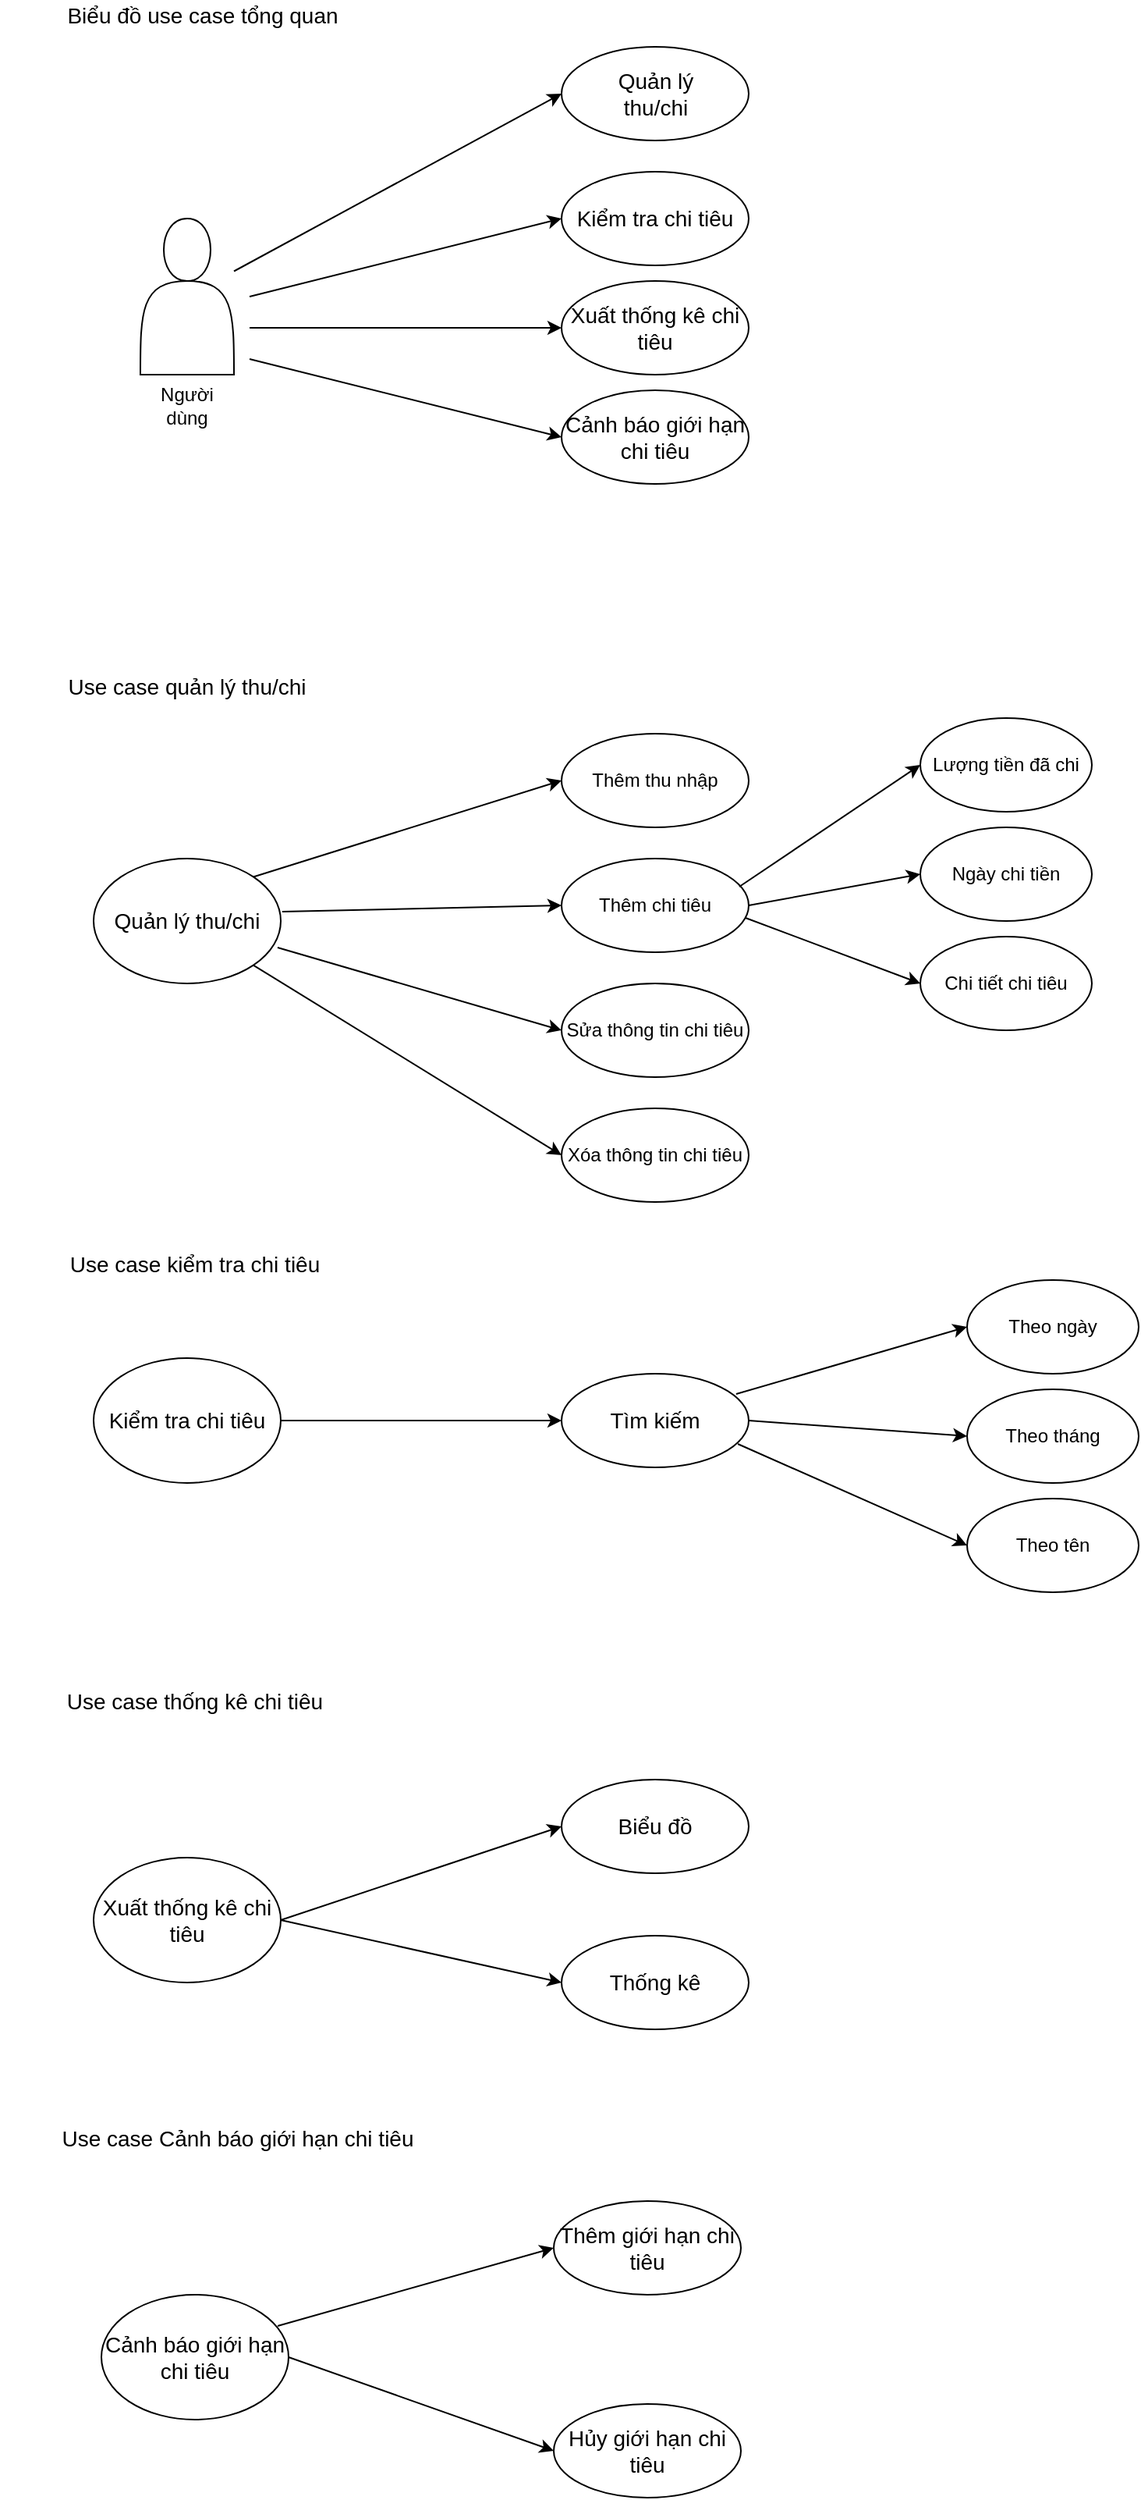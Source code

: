 <mxfile version="14.7.0" type="github"><diagram id="ayI-DmzHFY0X1hA3erkS" name="Page-1"><mxGraphModel dx="866" dy="522" grid="1" gridSize="10" guides="1" tooltips="1" connect="1" arrows="1" fold="1" page="1" pageScale="1" pageWidth="1000" pageHeight="2200" math="0" shadow="0"><root><mxCell id="0"/><mxCell id="1" parent="0"/><mxCell id="M1myHu0ja1iW1hB-PIuA-4" value="" style="shape=actor;whiteSpace=wrap;html=1;" vertex="1" parent="1"><mxGeometry x="130" y="160" width="60" height="100" as="geometry"/></mxCell><mxCell id="M1myHu0ja1iW1hB-PIuA-5" value="Người dùng" style="text;html=1;strokeColor=none;fillColor=none;align=center;verticalAlign=middle;whiteSpace=wrap;rounded=0;" vertex="1" parent="1"><mxGeometry x="140" y="270" width="40" height="20" as="geometry"/></mxCell><mxCell id="M1myHu0ja1iW1hB-PIuA-7" value="" style="endArrow=classic;html=1;" edge="1" parent="1" source="M1myHu0ja1iW1hB-PIuA-4"><mxGeometry width="50" height="50" relative="1" as="geometry"><mxPoint x="190" y="220" as="sourcePoint"/><mxPoint x="400" y="80" as="targetPoint"/></mxGeometry></mxCell><mxCell id="M1myHu0ja1iW1hB-PIuA-8" value="" style="ellipse;whiteSpace=wrap;html=1;" vertex="1" parent="1"><mxGeometry x="400" y="50" width="120" height="60" as="geometry"/></mxCell><mxCell id="M1myHu0ja1iW1hB-PIuA-11" value="&lt;span style=&quot;font-size: 14px&quot;&gt;Quản lý thu/chi&lt;/span&gt;" style="text;html=1;strokeColor=none;fillColor=none;align=center;verticalAlign=middle;whiteSpace=wrap;rounded=0;" vertex="1" parent="1"><mxGeometry x="422.5" y="70" width="75" height="20" as="geometry"/></mxCell><mxCell id="M1myHu0ja1iW1hB-PIuA-14" value="" style="endArrow=classic;html=1;" edge="1" parent="1"><mxGeometry width="50" height="50" relative="1" as="geometry"><mxPoint x="200" y="210" as="sourcePoint"/><mxPoint x="400" y="160" as="targetPoint"/></mxGeometry></mxCell><mxCell id="M1myHu0ja1iW1hB-PIuA-18" value="" style="ellipse;whiteSpace=wrap;html=1;" vertex="1" parent="1"><mxGeometry x="400" y="130" width="120" height="60" as="geometry"/></mxCell><mxCell id="M1myHu0ja1iW1hB-PIuA-20" value="&lt;font style=&quot;font-size: 14px&quot;&gt;Kiểm tra chi tiêu&lt;/font&gt;" style="text;html=1;strokeColor=none;fillColor=none;align=center;verticalAlign=middle;whiteSpace=wrap;rounded=0;" vertex="1" parent="1"><mxGeometry x="405" y="150" width="110" height="20" as="geometry"/></mxCell><mxCell id="M1myHu0ja1iW1hB-PIuA-22" value="" style="endArrow=classic;html=1;" edge="1" parent="1"><mxGeometry width="50" height="50" relative="1" as="geometry"><mxPoint x="200" y="230" as="sourcePoint"/><mxPoint x="400" y="230" as="targetPoint"/></mxGeometry></mxCell><mxCell id="M1myHu0ja1iW1hB-PIuA-25" value="&lt;font style=&quot;font-size: 14px&quot;&gt;Xuất thống kê chi tiêu&lt;/font&gt;" style="ellipse;whiteSpace=wrap;html=1;" vertex="1" parent="1"><mxGeometry x="400" y="200" width="120" height="60" as="geometry"/></mxCell><mxCell id="M1myHu0ja1iW1hB-PIuA-26" value="" style="endArrow=classic;html=1;entryX=0;entryY=0.5;entryDx=0;entryDy=0;" edge="1" parent="1" target="M1myHu0ja1iW1hB-PIuA-28"><mxGeometry width="50" height="50" relative="1" as="geometry"><mxPoint x="200" y="250" as="sourcePoint"/><mxPoint x="400" y="290" as="targetPoint"/></mxGeometry></mxCell><mxCell id="M1myHu0ja1iW1hB-PIuA-28" value="&lt;font style=&quot;font-size: 14px&quot;&gt;Cảnh báo giới hạn chi tiêu&lt;/font&gt;" style="ellipse;whiteSpace=wrap;html=1;" vertex="1" parent="1"><mxGeometry x="400" y="270" width="120" height="60" as="geometry"/></mxCell><mxCell id="M1myHu0ja1iW1hB-PIuA-29" value="&lt;font style=&quot;font-size: 14px&quot;&gt;Biểu đồ use case tổng quan&lt;/font&gt;" style="text;html=1;strokeColor=none;fillColor=none;align=center;verticalAlign=middle;whiteSpace=wrap;rounded=0;" vertex="1" parent="1"><mxGeometry x="40" y="20" width="260" height="20" as="geometry"/></mxCell><mxCell id="M1myHu0ja1iW1hB-PIuA-30" value="&lt;font style=&quot;font-size: 14px&quot;&gt;Quản lý thu/chi&lt;/font&gt;" style="ellipse;whiteSpace=wrap;html=1;" vertex="1" parent="1"><mxGeometry x="100" y="570" width="120" height="80" as="geometry"/></mxCell><mxCell id="M1myHu0ja1iW1hB-PIuA-31" value="&lt;span style=&quot;font-size: 14px&quot;&gt;Use case quản lý thu/chi&lt;/span&gt;" style="text;html=1;strokeColor=none;fillColor=none;align=center;verticalAlign=middle;whiteSpace=wrap;rounded=0;" vertex="1" parent="1"><mxGeometry x="70" y="450" width="180" height="20" as="geometry"/></mxCell><mxCell id="M1myHu0ja1iW1hB-PIuA-32" value="" style="endArrow=classic;html=1;exitX=1;exitY=0;exitDx=0;exitDy=0;" edge="1" parent="1" source="M1myHu0ja1iW1hB-PIuA-30"><mxGeometry width="50" height="50" relative="1" as="geometry"><mxPoint x="400" y="570" as="sourcePoint"/><mxPoint x="400" y="520" as="targetPoint"/></mxGeometry></mxCell><mxCell id="M1myHu0ja1iW1hB-PIuA-33" value="Thêm thu nhập" style="ellipse;whiteSpace=wrap;html=1;" vertex="1" parent="1"><mxGeometry x="400" y="490" width="120" height="60" as="geometry"/></mxCell><mxCell id="M1myHu0ja1iW1hB-PIuA-34" value="Thêm chi tiêu" style="ellipse;whiteSpace=wrap;html=1;" vertex="1" parent="1"><mxGeometry x="400" y="570" width="120" height="60" as="geometry"/></mxCell><mxCell id="M1myHu0ja1iW1hB-PIuA-35" value="" style="endArrow=classic;html=1;entryX=0;entryY=0.5;entryDx=0;entryDy=0;exitX=1.008;exitY=0.425;exitDx=0;exitDy=0;exitPerimeter=0;" edge="1" parent="1" source="M1myHu0ja1iW1hB-PIuA-30" target="M1myHu0ja1iW1hB-PIuA-34"><mxGeometry width="50" height="50" relative="1" as="geometry"><mxPoint x="220" y="610" as="sourcePoint"/><mxPoint x="450" y="520" as="targetPoint"/></mxGeometry></mxCell><mxCell id="M1myHu0ja1iW1hB-PIuA-36" value="" style="endArrow=classic;html=1;entryX=0;entryY=0.5;entryDx=0;entryDy=0;exitX=0.95;exitY=0.3;exitDx=0;exitDy=0;exitPerimeter=0;" edge="1" parent="1" source="M1myHu0ja1iW1hB-PIuA-34" target="M1myHu0ja1iW1hB-PIuA-37"><mxGeometry width="50" height="50" relative="1" as="geometry"><mxPoint x="510" y="590" as="sourcePoint"/><mxPoint x="640" y="540" as="targetPoint"/></mxGeometry></mxCell><mxCell id="M1myHu0ja1iW1hB-PIuA-37" value="Lượng tiền đã chi" style="ellipse;whiteSpace=wrap;html=1;" vertex="1" parent="1"><mxGeometry x="630" y="480" width="110" height="60" as="geometry"/></mxCell><mxCell id="M1myHu0ja1iW1hB-PIuA-38" value="Ngày chi tiền" style="ellipse;whiteSpace=wrap;html=1;" vertex="1" parent="1"><mxGeometry x="630" y="550" width="110" height="60" as="geometry"/></mxCell><mxCell id="M1myHu0ja1iW1hB-PIuA-39" value="" style="endArrow=classic;html=1;entryX=0;entryY=0.5;entryDx=0;entryDy=0;exitX=1;exitY=0.5;exitDx=0;exitDy=0;" edge="1" parent="1" source="M1myHu0ja1iW1hB-PIuA-34" target="M1myHu0ja1iW1hB-PIuA-38"><mxGeometry width="50" height="50" relative="1" as="geometry"><mxPoint x="400" y="680" as="sourcePoint"/><mxPoint x="450" y="630" as="targetPoint"/></mxGeometry></mxCell><mxCell id="M1myHu0ja1iW1hB-PIuA-41" value="Chi tiết chi tiêu" style="ellipse;whiteSpace=wrap;html=1;" vertex="1" parent="1"><mxGeometry x="630" y="620" width="110" height="60" as="geometry"/></mxCell><mxCell id="M1myHu0ja1iW1hB-PIuA-42" value="" style="endArrow=classic;html=1;entryX=0;entryY=0.5;entryDx=0;entryDy=0;exitX=0.983;exitY=0.633;exitDx=0;exitDy=0;exitPerimeter=0;" edge="1" parent="1" source="M1myHu0ja1iW1hB-PIuA-34" target="M1myHu0ja1iW1hB-PIuA-41"><mxGeometry width="50" height="50" relative="1" as="geometry"><mxPoint x="520" y="610" as="sourcePoint"/><mxPoint x="450" y="630" as="targetPoint"/></mxGeometry></mxCell><mxCell id="M1myHu0ja1iW1hB-PIuA-43" value="Sửa thông tin chi tiêu" style="ellipse;whiteSpace=wrap;html=1;" vertex="1" parent="1"><mxGeometry x="400" y="650" width="120" height="60" as="geometry"/></mxCell><mxCell id="M1myHu0ja1iW1hB-PIuA-44" value="" style="endArrow=classic;html=1;exitX=0.983;exitY=0.713;exitDx=0;exitDy=0;exitPerimeter=0;entryX=0;entryY=0.5;entryDx=0;entryDy=0;" edge="1" parent="1" source="M1myHu0ja1iW1hB-PIuA-30" target="M1myHu0ja1iW1hB-PIuA-43"><mxGeometry width="50" height="50" relative="1" as="geometry"><mxPoint x="400" y="680" as="sourcePoint"/><mxPoint x="450" y="630" as="targetPoint"/></mxGeometry></mxCell><mxCell id="M1myHu0ja1iW1hB-PIuA-45" value="Xóa thông tin chi tiêu" style="ellipse;whiteSpace=wrap;html=1;" vertex="1" parent="1"><mxGeometry x="400" y="730" width="120" height="60" as="geometry"/></mxCell><mxCell id="M1myHu0ja1iW1hB-PIuA-46" value="" style="endArrow=classic;html=1;exitX=1;exitY=1;exitDx=0;exitDy=0;entryX=0;entryY=0.5;entryDx=0;entryDy=0;" edge="1" parent="1" source="M1myHu0ja1iW1hB-PIuA-30" target="M1myHu0ja1iW1hB-PIuA-45"><mxGeometry width="50" height="50" relative="1" as="geometry"><mxPoint x="360" y="690" as="sourcePoint"/><mxPoint x="450" y="630" as="targetPoint"/></mxGeometry></mxCell><mxCell id="M1myHu0ja1iW1hB-PIuA-51" value="&lt;font style=&quot;font-size: 14px&quot;&gt;Use case kiểm tra chi tiêu&lt;/font&gt;" style="text;html=1;strokeColor=none;fillColor=none;align=center;verticalAlign=middle;whiteSpace=wrap;rounded=0;" vertex="1" parent="1"><mxGeometry x="80" y="820" width="170" height="20" as="geometry"/></mxCell><mxCell id="M1myHu0ja1iW1hB-PIuA-52" value="&lt;font style=&quot;font-size: 14px&quot;&gt;Kiểm tra chi tiêu&lt;/font&gt;" style="ellipse;whiteSpace=wrap;html=1;" vertex="1" parent="1"><mxGeometry x="100" y="890" width="120" height="80" as="geometry"/></mxCell><mxCell id="M1myHu0ja1iW1hB-PIuA-53" value="" style="endArrow=classic;html=1;exitX=1;exitY=0.5;exitDx=0;exitDy=0;entryX=0;entryY=0.5;entryDx=0;entryDy=0;" edge="1" parent="1" source="M1myHu0ja1iW1hB-PIuA-52" target="M1myHu0ja1iW1hB-PIuA-55"><mxGeometry width="50" height="50" relative="1" as="geometry"><mxPoint x="400" y="850" as="sourcePoint"/><mxPoint x="360" y="930" as="targetPoint"/></mxGeometry></mxCell><mxCell id="M1myHu0ja1iW1hB-PIuA-55" value="&lt;font style=&quot;font-size: 14px&quot;&gt;Tìm kiếm&lt;/font&gt;" style="ellipse;whiteSpace=wrap;html=1;" vertex="1" parent="1"><mxGeometry x="400" y="900" width="120" height="60" as="geometry"/></mxCell><mxCell id="M1myHu0ja1iW1hB-PIuA-58" value="Theo ngày" style="ellipse;whiteSpace=wrap;html=1;" vertex="1" parent="1"><mxGeometry x="660" y="840" width="110" height="60" as="geometry"/></mxCell><mxCell id="M1myHu0ja1iW1hB-PIuA-59" value="" style="endArrow=classic;html=1;exitX=0.933;exitY=0.217;exitDx=0;exitDy=0;exitPerimeter=0;entryX=0;entryY=0.5;entryDx=0;entryDy=0;" edge="1" parent="1" source="M1myHu0ja1iW1hB-PIuA-55" target="M1myHu0ja1iW1hB-PIuA-58"><mxGeometry width="50" height="50" relative="1" as="geometry"><mxPoint x="400" y="780" as="sourcePoint"/><mxPoint x="450" y="730" as="targetPoint"/></mxGeometry></mxCell><mxCell id="M1myHu0ja1iW1hB-PIuA-60" value="Theo tháng" style="ellipse;whiteSpace=wrap;html=1;" vertex="1" parent="1"><mxGeometry x="660" y="910" width="110" height="60" as="geometry"/></mxCell><mxCell id="M1myHu0ja1iW1hB-PIuA-61" value="" style="endArrow=classic;html=1;entryX=0;entryY=0.5;entryDx=0;entryDy=0;exitX=1;exitY=0.5;exitDx=0;exitDy=0;" edge="1" parent="1" source="M1myHu0ja1iW1hB-PIuA-55" target="M1myHu0ja1iW1hB-PIuA-60"><mxGeometry width="50" height="50" relative="1" as="geometry"><mxPoint x="400" y="1000" as="sourcePoint"/><mxPoint x="450" y="950" as="targetPoint"/></mxGeometry></mxCell><mxCell id="M1myHu0ja1iW1hB-PIuA-62" value="Theo tên" style="ellipse;whiteSpace=wrap;html=1;" vertex="1" parent="1"><mxGeometry x="660" y="980" width="110" height="60" as="geometry"/></mxCell><mxCell id="M1myHu0ja1iW1hB-PIuA-63" value="" style="endArrow=classic;html=1;entryX=0;entryY=0.5;entryDx=0;entryDy=0;exitX=0.942;exitY=0.75;exitDx=0;exitDy=0;exitPerimeter=0;" edge="1" parent="1" source="M1myHu0ja1iW1hB-PIuA-55" target="M1myHu0ja1iW1hB-PIuA-62"><mxGeometry width="50" height="50" relative="1" as="geometry"><mxPoint x="480" y="943" as="sourcePoint"/><mxPoint x="450" y="950" as="targetPoint"/></mxGeometry></mxCell><mxCell id="M1myHu0ja1iW1hB-PIuA-64" value="&lt;font style=&quot;font-size: 14px&quot;&gt;Use case thống kê chi tiêu&lt;/font&gt;" style="text;html=1;strokeColor=none;fillColor=none;align=center;verticalAlign=middle;whiteSpace=wrap;rounded=0;" vertex="1" parent="1"><mxGeometry x="80" y="1100" width="170" height="20" as="geometry"/></mxCell><mxCell id="M1myHu0ja1iW1hB-PIuA-65" value="&lt;font style=&quot;font-size: 14px&quot;&gt;Xuất thống kê chi tiêu&lt;/font&gt;" style="ellipse;whiteSpace=wrap;html=1;" vertex="1" parent="1"><mxGeometry x="100" y="1210" width="120" height="80" as="geometry"/></mxCell><mxCell id="M1myHu0ja1iW1hB-PIuA-66" value="" style="endArrow=classic;html=1;exitX=1;exitY=0.5;exitDx=0;exitDy=0;" edge="1" parent="1" source="M1myHu0ja1iW1hB-PIuA-65"><mxGeometry width="50" height="50" relative="1" as="geometry"><mxPoint x="400" y="1210" as="sourcePoint"/><mxPoint x="400" y="1190" as="targetPoint"/></mxGeometry></mxCell><mxCell id="M1myHu0ja1iW1hB-PIuA-67" value="&lt;font style=&quot;font-size: 14px&quot;&gt;Biểu đồ&lt;/font&gt;" style="ellipse;whiteSpace=wrap;html=1;" vertex="1" parent="1"><mxGeometry x="400" y="1160" width="120" height="60" as="geometry"/></mxCell><mxCell id="M1myHu0ja1iW1hB-PIuA-68" value="&lt;font style=&quot;font-size: 14px&quot;&gt;Thống kê&lt;/font&gt;" style="ellipse;whiteSpace=wrap;html=1;" vertex="1" parent="1"><mxGeometry x="400" y="1260" width="120" height="60" as="geometry"/></mxCell><mxCell id="M1myHu0ja1iW1hB-PIuA-71" value="" style="endArrow=classic;html=1;exitX=1;exitY=0.5;exitDx=0;exitDy=0;entryX=0;entryY=0.5;entryDx=0;entryDy=0;" edge="1" parent="1" source="M1myHu0ja1iW1hB-PIuA-65" target="M1myHu0ja1iW1hB-PIuA-68"><mxGeometry width="50" height="50" relative="1" as="geometry"><mxPoint x="230" y="1260" as="sourcePoint"/><mxPoint x="410" y="1200" as="targetPoint"/></mxGeometry></mxCell><mxCell id="M1myHu0ja1iW1hB-PIuA-72" value="&lt;font style=&quot;font-size: 14px&quot;&gt;Use case Cảnh báo giới hạn chi tiêu&lt;/font&gt;" style="text;html=1;strokeColor=none;fillColor=none;align=center;verticalAlign=middle;whiteSpace=wrap;rounded=0;" vertex="1" parent="1"><mxGeometry x="75" y="1380" width="235" height="20" as="geometry"/></mxCell><mxCell id="M1myHu0ja1iW1hB-PIuA-73" value="&lt;font style=&quot;font-size: 14px&quot;&gt;Cảnh báo giới hạn chi tiêu&lt;/font&gt;" style="ellipse;whiteSpace=wrap;html=1;" vertex="1" parent="1"><mxGeometry x="105" y="1490" width="120" height="80" as="geometry"/></mxCell><mxCell id="M1myHu0ja1iW1hB-PIuA-74" value="" style="endArrow=classic;html=1;exitX=0.942;exitY=0.25;exitDx=0;exitDy=0;exitPerimeter=0;entryX=0;entryY=0.5;entryDx=0;entryDy=0;" edge="1" parent="1" source="M1myHu0ja1iW1hB-PIuA-73" target="M1myHu0ja1iW1hB-PIuA-75"><mxGeometry width="50" height="50" relative="1" as="geometry"><mxPoint x="400" y="1600" as="sourcePoint"/><mxPoint x="450" y="1550" as="targetPoint"/></mxGeometry></mxCell><mxCell id="M1myHu0ja1iW1hB-PIuA-75" value="&lt;font style=&quot;font-size: 14px&quot;&gt;Thêm giới hạn chi tiêu&lt;/font&gt;" style="ellipse;whiteSpace=wrap;html=1;" vertex="1" parent="1"><mxGeometry x="395" y="1430" width="120" height="60" as="geometry"/></mxCell><mxCell id="M1myHu0ja1iW1hB-PIuA-76" value="&lt;font style=&quot;font-size: 14px&quot;&gt;Hủy giới hạn chi tiêu&lt;/font&gt;" style="ellipse;whiteSpace=wrap;html=1;" vertex="1" parent="1"><mxGeometry x="395" y="1560" width="120" height="60" as="geometry"/></mxCell><mxCell id="M1myHu0ja1iW1hB-PIuA-78" value="" style="endArrow=classic;html=1;exitX=1;exitY=0.5;exitDx=0;exitDy=0;entryX=0;entryY=0.5;entryDx=0;entryDy=0;" edge="1" parent="1" source="M1myHu0ja1iW1hB-PIuA-73" target="M1myHu0ja1iW1hB-PIuA-76"><mxGeometry width="50" height="50" relative="1" as="geometry"><mxPoint x="400" y="1470" as="sourcePoint"/><mxPoint x="450" y="1420" as="targetPoint"/></mxGeometry></mxCell></root></mxGraphModel></diagram></mxfile>